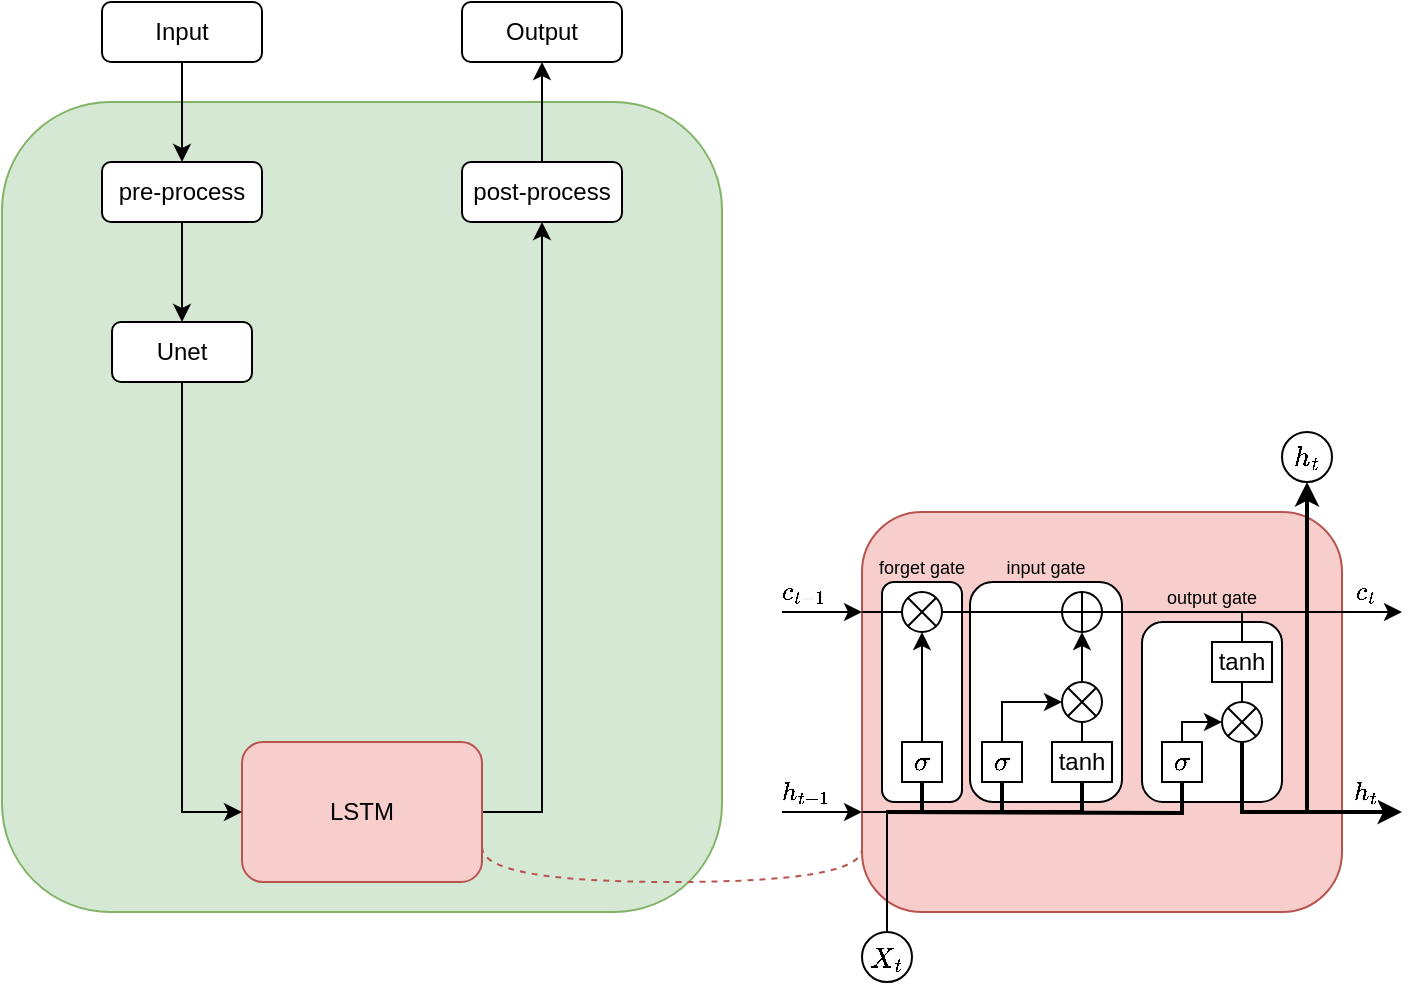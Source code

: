 <mxfile version="24.4.8" type="github">
  <diagram name="Page-1" id="j_n--VPLly-2CjY0Hsq4">
    <mxGraphModel dx="1424" dy="744" grid="1" gridSize="10" guides="1" tooltips="1" connect="1" arrows="1" fold="1" page="1" pageScale="1" pageWidth="850" pageHeight="1100" math="1" shadow="0">
      <root>
        <mxCell id="0" />
        <mxCell id="1" parent="0" />
        <mxCell id="EacODRxyXSvlcohySKCG-8" value="" style="rounded=1;whiteSpace=wrap;html=1;fillColor=#f8cecc;strokeColor=#b85450;" parent="1" vertex="1">
          <mxGeometry x="600" y="375" width="240" height="200" as="geometry" />
        </mxCell>
        <mxCell id="EacODRxyXSvlcohySKCG-61" value="" style="rounded=1;whiteSpace=wrap;html=1;" parent="1" vertex="1">
          <mxGeometry x="740" y="430" width="70" height="90" as="geometry" />
        </mxCell>
        <mxCell id="EacODRxyXSvlcohySKCG-60" value="" style="rounded=1;whiteSpace=wrap;html=1;" parent="1" vertex="1">
          <mxGeometry x="654" y="410" width="76" height="110" as="geometry" />
        </mxCell>
        <mxCell id="EacODRxyXSvlcohySKCG-58" value="" style="rounded=1;whiteSpace=wrap;html=1;" parent="1" vertex="1">
          <mxGeometry x="610" y="410" width="40" height="110" as="geometry" />
        </mxCell>
        <mxCell id="EacODRxyXSvlcohySKCG-1" value="" style="rounded=1;whiteSpace=wrap;html=1;fillColor=#d5e8d4;strokeColor=#82b366;" parent="1" vertex="1">
          <mxGeometry x="170" y="170" width="360" height="405" as="geometry" />
        </mxCell>
        <mxCell id="EacODRxyXSvlcohySKCG-53" style="edgeStyle=orthogonalEdgeStyle;rounded=0;orthogonalLoop=1;jettySize=auto;html=1;exitX=0.5;exitY=1;exitDx=0;exitDy=0;entryX=0.5;entryY=0;entryDx=0;entryDy=0;" parent="1" source="EacODRxyXSvlcohySKCG-2" target="EacODRxyXSvlcohySKCG-5" edge="1">
          <mxGeometry relative="1" as="geometry" />
        </mxCell>
        <mxCell id="EacODRxyXSvlcohySKCG-2" value="Input" style="rounded=1;whiteSpace=wrap;html=1;" parent="1" vertex="1">
          <mxGeometry x="220" y="120" width="80" height="30" as="geometry" />
        </mxCell>
        <mxCell id="EacODRxyXSvlcohySKCG-65" style="edgeStyle=orthogonalEdgeStyle;rounded=0;orthogonalLoop=1;jettySize=auto;html=1;exitX=1;exitY=0.5;exitDx=0;exitDy=0;entryX=0.5;entryY=1;entryDx=0;entryDy=0;" parent="1" source="EacODRxyXSvlcohySKCG-3" target="EacODRxyXSvlcohySKCG-6" edge="1">
          <mxGeometry relative="1" as="geometry" />
        </mxCell>
        <mxCell id="EacODRxyXSvlcohySKCG-3" value="LSTM" style="rounded=1;whiteSpace=wrap;html=1;fillColor=#f8cecc;strokeColor=#b85450;" parent="1" vertex="1">
          <mxGeometry x="290" y="490" width="120" height="70" as="geometry" />
        </mxCell>
        <mxCell id="EacODRxyXSvlcohySKCG-4" value="Output" style="rounded=1;whiteSpace=wrap;html=1;" parent="1" vertex="1">
          <mxGeometry x="400" y="120" width="80" height="30" as="geometry" />
        </mxCell>
        <mxCell id="EacODRxyXSvlcohySKCG-54" style="edgeStyle=orthogonalEdgeStyle;rounded=0;orthogonalLoop=1;jettySize=auto;html=1;exitX=0.5;exitY=1;exitDx=0;exitDy=0;entryX=0.5;entryY=0;entryDx=0;entryDy=0;" parent="1" source="EacODRxyXSvlcohySKCG-5" target="EacODRxyXSvlcohySKCG-7" edge="1">
          <mxGeometry relative="1" as="geometry" />
        </mxCell>
        <mxCell id="EacODRxyXSvlcohySKCG-5" value="pre-process" style="rounded=1;whiteSpace=wrap;html=1;" parent="1" vertex="1">
          <mxGeometry x="220" y="200" width="80" height="30" as="geometry" />
        </mxCell>
        <mxCell id="EacODRxyXSvlcohySKCG-66" style="edgeStyle=orthogonalEdgeStyle;rounded=0;orthogonalLoop=1;jettySize=auto;html=1;exitX=0.5;exitY=0;exitDx=0;exitDy=0;entryX=0.5;entryY=1;entryDx=0;entryDy=0;" parent="1" source="EacODRxyXSvlcohySKCG-6" target="EacODRxyXSvlcohySKCG-4" edge="1">
          <mxGeometry relative="1" as="geometry" />
        </mxCell>
        <mxCell id="EacODRxyXSvlcohySKCG-6" value="post-process" style="rounded=1;whiteSpace=wrap;html=1;" parent="1" vertex="1">
          <mxGeometry x="400" y="200" width="80" height="30" as="geometry" />
        </mxCell>
        <mxCell id="EacODRxyXSvlcohySKCG-55" style="edgeStyle=orthogonalEdgeStyle;rounded=0;orthogonalLoop=1;jettySize=auto;html=1;entryX=0;entryY=0.5;entryDx=0;entryDy=0;" parent="1" source="EacODRxyXSvlcohySKCG-7" target="EacODRxyXSvlcohySKCG-3" edge="1">
          <mxGeometry relative="1" as="geometry" />
        </mxCell>
        <mxCell id="EacODRxyXSvlcohySKCG-7" value="Unet" style="rounded=1;whiteSpace=wrap;html=1;" parent="1" vertex="1">
          <mxGeometry x="225" y="280" width="70" height="30" as="geometry" />
        </mxCell>
        <mxCell id="EacODRxyXSvlcohySKCG-9" value="" style="shape=sumEllipse;perimeter=ellipsePerimeter;whiteSpace=wrap;html=1;backgroundOutline=1;" parent="1" vertex="1">
          <mxGeometry x="620" y="415" width="20" height="20" as="geometry" />
        </mxCell>
        <mxCell id="EacODRxyXSvlcohySKCG-30" style="edgeStyle=orthogonalEdgeStyle;rounded=0;orthogonalLoop=1;jettySize=auto;html=1;exitX=1;exitY=0.5;exitDx=0;exitDy=0;" parent="1" source="EacODRxyXSvlcohySKCG-10" edge="1">
          <mxGeometry relative="1" as="geometry">
            <mxPoint x="870" y="425" as="targetPoint" />
          </mxGeometry>
        </mxCell>
        <mxCell id="EacODRxyXSvlcohySKCG-46" value="\(c_t\)" style="edgeLabel;html=1;align=center;verticalAlign=middle;resizable=0;points=[];" parent="EacODRxyXSvlcohySKCG-30" vertex="1" connectable="0">
          <mxGeometry x="0.938" y="2" relative="1" as="geometry">
            <mxPoint x="-14" y="-8" as="offset" />
          </mxGeometry>
        </mxCell>
        <mxCell id="EacODRxyXSvlcohySKCG-10" value="" style="shape=orEllipse;perimeter=ellipsePerimeter;whiteSpace=wrap;html=1;backgroundOutline=1;" parent="1" vertex="1">
          <mxGeometry x="700" y="415" width="20" height="20" as="geometry" />
        </mxCell>
        <mxCell id="EacODRxyXSvlcohySKCG-15" style="edgeStyle=orthogonalEdgeStyle;rounded=0;orthogonalLoop=1;jettySize=auto;html=1;exitX=0.5;exitY=0;exitDx=0;exitDy=0;entryX=0.5;entryY=1;entryDx=0;entryDy=0;" parent="1" source="EacODRxyXSvlcohySKCG-14" target="EacODRxyXSvlcohySKCG-9" edge="1">
          <mxGeometry relative="1" as="geometry" />
        </mxCell>
        <mxCell id="EacODRxyXSvlcohySKCG-14" value="\(\sigma\)" style="rounded=0;whiteSpace=wrap;html=1;" parent="1" vertex="1">
          <mxGeometry x="620" y="490" width="20" height="20" as="geometry" />
        </mxCell>
        <mxCell id="EacODRxyXSvlcohySKCG-24" style="edgeStyle=orthogonalEdgeStyle;rounded=0;orthogonalLoop=1;jettySize=auto;html=1;exitX=0.5;exitY=0;exitDx=0;exitDy=0;entryX=0;entryY=0.5;entryDx=0;entryDy=0;" parent="1" source="EacODRxyXSvlcohySKCG-16" target="EacODRxyXSvlcohySKCG-18" edge="1">
          <mxGeometry relative="1" as="geometry">
            <Array as="points">
              <mxPoint x="670" y="470" />
            </Array>
          </mxGeometry>
        </mxCell>
        <mxCell id="EacODRxyXSvlcohySKCG-16" value="\(\sigma\)" style="rounded=0;whiteSpace=wrap;html=1;" parent="1" vertex="1">
          <mxGeometry x="660" y="490" width="20" height="20" as="geometry" />
        </mxCell>
        <mxCell id="EacODRxyXSvlcohySKCG-17" value="tanh" style="rounded=0;whiteSpace=wrap;html=1;" parent="1" vertex="1">
          <mxGeometry x="695" y="490" width="30" height="20" as="geometry" />
        </mxCell>
        <mxCell id="EacODRxyXSvlcohySKCG-20" style="edgeStyle=orthogonalEdgeStyle;rounded=0;orthogonalLoop=1;jettySize=auto;html=1;exitX=0.5;exitY=0;exitDx=0;exitDy=0;entryX=0.5;entryY=1;entryDx=0;entryDy=0;" parent="1" source="EacODRxyXSvlcohySKCG-18" target="EacODRxyXSvlcohySKCG-10" edge="1">
          <mxGeometry relative="1" as="geometry" />
        </mxCell>
        <mxCell id="EacODRxyXSvlcohySKCG-18" value="" style="shape=sumEllipse;perimeter=ellipsePerimeter;whiteSpace=wrap;html=1;backgroundOutline=1;" parent="1" vertex="1">
          <mxGeometry x="700" y="460" width="20" height="20" as="geometry" />
        </mxCell>
        <mxCell id="EacODRxyXSvlcohySKCG-21" value="" style="endArrow=none;html=1;rounded=0;entryX=0;entryY=0.5;entryDx=0;entryDy=0;exitX=0;exitY=0.25;exitDx=0;exitDy=0;" parent="1" source="EacODRxyXSvlcohySKCG-8" target="EacODRxyXSvlcohySKCG-9" edge="1">
          <mxGeometry width="50" height="50" relative="1" as="geometry">
            <mxPoint x="610" y="425" as="sourcePoint" />
            <mxPoint x="640" y="395" as="targetPoint" />
          </mxGeometry>
        </mxCell>
        <mxCell id="EacODRxyXSvlcohySKCG-22" value="" style="endArrow=none;html=1;rounded=0;exitX=1;exitY=0.5;exitDx=0;exitDy=0;entryX=0;entryY=0.5;entryDx=0;entryDy=0;" parent="1" source="EacODRxyXSvlcohySKCG-9" target="EacODRxyXSvlcohySKCG-10" edge="1">
          <mxGeometry width="50" height="50" relative="1" as="geometry">
            <mxPoint x="600" y="495" as="sourcePoint" />
            <mxPoint x="630" y="495" as="targetPoint" />
          </mxGeometry>
        </mxCell>
        <mxCell id="EacODRxyXSvlcohySKCG-23" value="" style="endArrow=none;html=1;rounded=0;exitX=0.5;exitY=0;exitDx=0;exitDy=0;entryX=0.5;entryY=1;entryDx=0;entryDy=0;" parent="1" source="EacODRxyXSvlcohySKCG-17" target="EacODRxyXSvlcohySKCG-18" edge="1">
          <mxGeometry width="50" height="50" relative="1" as="geometry">
            <mxPoint x="760" y="429.66" as="sourcePoint" />
            <mxPoint x="880" y="430" as="targetPoint" />
          </mxGeometry>
        </mxCell>
        <mxCell id="EacODRxyXSvlcohySKCG-27" style="edgeStyle=orthogonalEdgeStyle;rounded=0;orthogonalLoop=1;jettySize=auto;html=1;exitX=0.5;exitY=0;exitDx=0;exitDy=0;entryX=0;entryY=0.5;entryDx=0;entryDy=0;" parent="1" source="EacODRxyXSvlcohySKCG-25" target="EacODRxyXSvlcohySKCG-26" edge="1">
          <mxGeometry relative="1" as="geometry">
            <Array as="points">
              <mxPoint x="760" y="480" />
            </Array>
          </mxGeometry>
        </mxCell>
        <mxCell id="EacODRxyXSvlcohySKCG-25" value="\(\sigma\)" style="rounded=0;whiteSpace=wrap;html=1;" parent="1" vertex="1">
          <mxGeometry x="750" y="490" width="20" height="20" as="geometry" />
        </mxCell>
        <mxCell id="EacODRxyXSvlcohySKCG-32" style="edgeStyle=orthogonalEdgeStyle;rounded=0;orthogonalLoop=1;jettySize=auto;html=1;exitX=0.5;exitY=1;exitDx=0;exitDy=0;strokeWidth=2;" parent="1" source="EacODRxyXSvlcohySKCG-26" edge="1">
          <mxGeometry relative="1" as="geometry">
            <mxPoint x="790" y="480" as="sourcePoint" />
            <mxPoint x="870" y="525" as="targetPoint" />
            <Array as="points">
              <mxPoint x="790" y="525" />
            </Array>
          </mxGeometry>
        </mxCell>
        <mxCell id="EacODRxyXSvlcohySKCG-47" value="\(h_t\)" style="edgeLabel;html=1;align=center;verticalAlign=middle;resizable=0;points=[];" parent="EacODRxyXSvlcohySKCG-32" vertex="1" connectable="0">
          <mxGeometry x="0.926" y="1" relative="1" as="geometry">
            <mxPoint x="-15" y="-9" as="offset" />
          </mxGeometry>
        </mxCell>
        <mxCell id="EacODRxyXSvlcohySKCG-45" style="edgeStyle=orthogonalEdgeStyle;rounded=0;orthogonalLoop=1;jettySize=auto;html=1;entryX=0.5;entryY=1;entryDx=0;entryDy=0;fontSize=11;strokeWidth=2;" parent="1" source="EacODRxyXSvlcohySKCG-26" target="EacODRxyXSvlcohySKCG-43" edge="1">
          <mxGeometry relative="1" as="geometry">
            <Array as="points">
              <mxPoint x="790" y="525" />
              <mxPoint x="823" y="525" />
            </Array>
          </mxGeometry>
        </mxCell>
        <mxCell id="EacODRxyXSvlcohySKCG-26" value="" style="shape=sumEllipse;perimeter=ellipsePerimeter;whiteSpace=wrap;html=1;backgroundOutline=1;" parent="1" vertex="1">
          <mxGeometry x="780" y="470" width="20" height="20" as="geometry" />
        </mxCell>
        <mxCell id="EacODRxyXSvlcohySKCG-28" value="tanh" style="rounded=0;whiteSpace=wrap;html=1;" parent="1" vertex="1">
          <mxGeometry x="775" y="440" width="30" height="20" as="geometry" />
        </mxCell>
        <mxCell id="EacODRxyXSvlcohySKCG-29" value="" style="endArrow=none;html=1;rounded=0;exitX=0.5;exitY=0;exitDx=0;exitDy=0;entryX=0.5;entryY=1;entryDx=0;entryDy=0;" parent="1" source="EacODRxyXSvlcohySKCG-26" target="EacODRxyXSvlcohySKCG-28" edge="1">
          <mxGeometry width="50" height="50" relative="1" as="geometry">
            <mxPoint x="720" y="510" as="sourcePoint" />
            <mxPoint x="720" y="500" as="targetPoint" />
          </mxGeometry>
        </mxCell>
        <mxCell id="EacODRxyXSvlcohySKCG-31" value="" style="endArrow=none;html=1;rounded=0;exitX=1;exitY=0.5;exitDx=0;exitDy=0;entryX=0.5;entryY=0;entryDx=0;entryDy=0;edgeStyle=orthogonalEdgeStyle;" parent="1" source="EacODRxyXSvlcohySKCG-10" target="EacODRxyXSvlcohySKCG-28" edge="1">
          <mxGeometry width="50" height="50" relative="1" as="geometry">
            <mxPoint x="720" y="535" as="sourcePoint" />
            <mxPoint x="770" y="485" as="targetPoint" />
          </mxGeometry>
        </mxCell>
        <mxCell id="EacODRxyXSvlcohySKCG-34" value="" style="endArrow=none;html=1;rounded=0;entryX=0.5;entryY=1;entryDx=0;entryDy=0;edgeStyle=orthogonalEdgeStyle;strokeWidth=2;" parent="1" target="EacODRxyXSvlcohySKCG-25" edge="1">
          <mxGeometry width="50" height="50" relative="1" as="geometry">
            <mxPoint x="612" y="525" as="sourcePoint" />
            <mxPoint x="790" y="475" as="targetPoint" />
          </mxGeometry>
        </mxCell>
        <mxCell id="EacODRxyXSvlcohySKCG-35" value="" style="endArrow=none;html=1;rounded=0;entryX=0.5;entryY=1;entryDx=0;entryDy=0;edgeStyle=orthogonalEdgeStyle;strokeWidth=2;" parent="1" target="EacODRxyXSvlcohySKCG-14" edge="1">
          <mxGeometry width="50" height="50" relative="1" as="geometry">
            <mxPoint x="620" y="525" as="sourcePoint" />
            <mxPoint x="770" y="520" as="targetPoint" />
            <Array as="points">
              <mxPoint x="630" y="525" />
            </Array>
          </mxGeometry>
        </mxCell>
        <mxCell id="EacODRxyXSvlcohySKCG-36" value="" style="endArrow=none;html=1;rounded=0;entryX=0.5;entryY=1;entryDx=0;entryDy=0;edgeStyle=orthogonalEdgeStyle;strokeWidth=2;" parent="1" target="EacODRxyXSvlcohySKCG-16" edge="1">
          <mxGeometry width="50" height="50" relative="1" as="geometry">
            <mxPoint x="620" y="525" as="sourcePoint" />
            <mxPoint x="640" y="520" as="targetPoint" />
            <Array as="points">
              <mxPoint x="670" y="525" />
            </Array>
          </mxGeometry>
        </mxCell>
        <mxCell id="EacODRxyXSvlcohySKCG-37" value="" style="endArrow=none;html=1;rounded=0;entryX=0.5;entryY=1;entryDx=0;entryDy=0;edgeStyle=orthogonalEdgeStyle;strokeWidth=2;" parent="1" target="EacODRxyXSvlcohySKCG-17" edge="1">
          <mxGeometry width="50" height="50" relative="1" as="geometry">
            <mxPoint x="620" y="525" as="sourcePoint" />
            <mxPoint x="680" y="520" as="targetPoint" />
            <Array as="points">
              <mxPoint x="710" y="525" />
            </Array>
          </mxGeometry>
        </mxCell>
        <mxCell id="EacODRxyXSvlcohySKCG-40" value="\(X_t\)" style="ellipse;whiteSpace=wrap;html=1;aspect=fixed;" parent="1" vertex="1">
          <mxGeometry x="600" y="585" width="25" height="25" as="geometry" />
        </mxCell>
        <mxCell id="EacODRxyXSvlcohySKCG-42" value="" style="endArrow=none;html=1;rounded=0;exitX=0.5;exitY=0;exitDx=0;exitDy=0;edgeStyle=orthogonalEdgeStyle;" parent="1" source="EacODRxyXSvlcohySKCG-40" edge="1">
          <mxGeometry width="50" height="50" relative="1" as="geometry">
            <mxPoint x="740" y="535" as="sourcePoint" />
            <mxPoint x="600" y="525" as="targetPoint" />
            <Array as="points">
              <mxPoint x="613" y="525" />
            </Array>
          </mxGeometry>
        </mxCell>
        <mxCell id="EacODRxyXSvlcohySKCG-43" value="\(h_t\)" style="ellipse;whiteSpace=wrap;html=1;aspect=fixed;" parent="1" vertex="1">
          <mxGeometry x="810" y="335" width="25" height="25" as="geometry" />
        </mxCell>
        <mxCell id="EacODRxyXSvlcohySKCG-48" value="" style="edgeStyle=none;orthogonalLoop=1;jettySize=auto;html=1;rounded=0;entryX=0;entryY=0.25;entryDx=0;entryDy=0;" parent="1" target="EacODRxyXSvlcohySKCG-8" edge="1">
          <mxGeometry width="100" relative="1" as="geometry">
            <mxPoint x="560" y="425" as="sourcePoint" />
            <mxPoint x="580" y="424.76" as="targetPoint" />
            <Array as="points" />
          </mxGeometry>
        </mxCell>
        <mxCell id="EacODRxyXSvlcohySKCG-50" value="\(c_{t-1}\)" style="edgeLabel;html=1;align=center;verticalAlign=middle;resizable=0;points=[];" parent="EacODRxyXSvlcohySKCG-48" vertex="1" connectable="0">
          <mxGeometry x="-0.078" y="-1" relative="1" as="geometry">
            <mxPoint x="-9" y="-11" as="offset" />
          </mxGeometry>
        </mxCell>
        <mxCell id="EacODRxyXSvlcohySKCG-51" value="" style="endArrow=classic;html=1;rounded=0;entryX=0;entryY=0.75;entryDx=0;entryDy=0;" parent="1" target="EacODRxyXSvlcohySKCG-8" edge="1">
          <mxGeometry width="50" height="50" relative="1" as="geometry">
            <mxPoint x="560" y="525" as="sourcePoint" />
            <mxPoint x="570" y="475" as="targetPoint" />
          </mxGeometry>
        </mxCell>
        <mxCell id="EacODRxyXSvlcohySKCG-52" value="\(h_{t-1}\)" style="edgeLabel;html=1;align=center;verticalAlign=middle;resizable=0;points=[];" parent="EacODRxyXSvlcohySKCG-51" vertex="1" connectable="0">
          <mxGeometry x="0.224" y="-1" relative="1" as="geometry">
            <mxPoint x="-14" y="-11" as="offset" />
          </mxGeometry>
        </mxCell>
        <mxCell id="EacODRxyXSvlcohySKCG-62" value="forget gate" style="text;html=1;align=center;verticalAlign=middle;whiteSpace=wrap;rounded=0;fontSize=9;" parent="1" vertex="1">
          <mxGeometry x="605" y="395" width="50" height="15" as="geometry" />
        </mxCell>
        <mxCell id="EacODRxyXSvlcohySKCG-63" value="input gate" style="text;html=1;align=center;verticalAlign=middle;whiteSpace=wrap;rounded=0;fontSize=9;" parent="1" vertex="1">
          <mxGeometry x="667" y="395" width="50" height="15" as="geometry" />
        </mxCell>
        <mxCell id="EacODRxyXSvlcohySKCG-64" value="output gate" style="text;html=1;align=center;verticalAlign=middle;whiteSpace=wrap;rounded=0;fontSize=9;" parent="1" vertex="1">
          <mxGeometry x="750" y="410" width="50" height="15" as="geometry" />
        </mxCell>
        <mxCell id="EacODRxyXSvlcohySKCG-67" value="" style="endArrow=none;html=1;rounded=0;exitX=1;exitY=0.75;exitDx=0;exitDy=0;edgeStyle=orthogonalEdgeStyle;curved=1;entryX=0;entryY=0.842;entryDx=0;entryDy=0;entryPerimeter=0;dashed=1;fillColor=#f8cecc;strokeColor=#b85450;" parent="1" source="EacODRxyXSvlcohySKCG-3" target="EacODRxyXSvlcohySKCG-8" edge="1">
          <mxGeometry width="50" height="50" relative="1" as="geometry">
            <mxPoint x="600" y="340" as="sourcePoint" />
            <mxPoint x="718" y="543" as="targetPoint" />
            <Array as="points">
              <mxPoint x="410" y="560" />
              <mxPoint x="600" y="560" />
            </Array>
          </mxGeometry>
        </mxCell>
      </root>
    </mxGraphModel>
  </diagram>
</mxfile>
